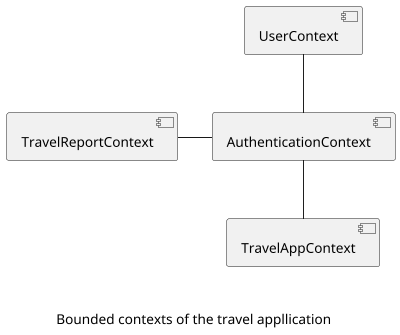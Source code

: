@startuml

scale 400 width
hide footbox
hide empty description
hide empty members
skinparam monochrome true
skinparam linetype ortho
caption \n\nBounded contexts of the travel appllication

[AuthenticationContext] -up- [UserContext]
[TravelReportContext] -right- [AuthenticationContext]
[AuthenticationContext] -down- [TravelAppContext]

@enduml
